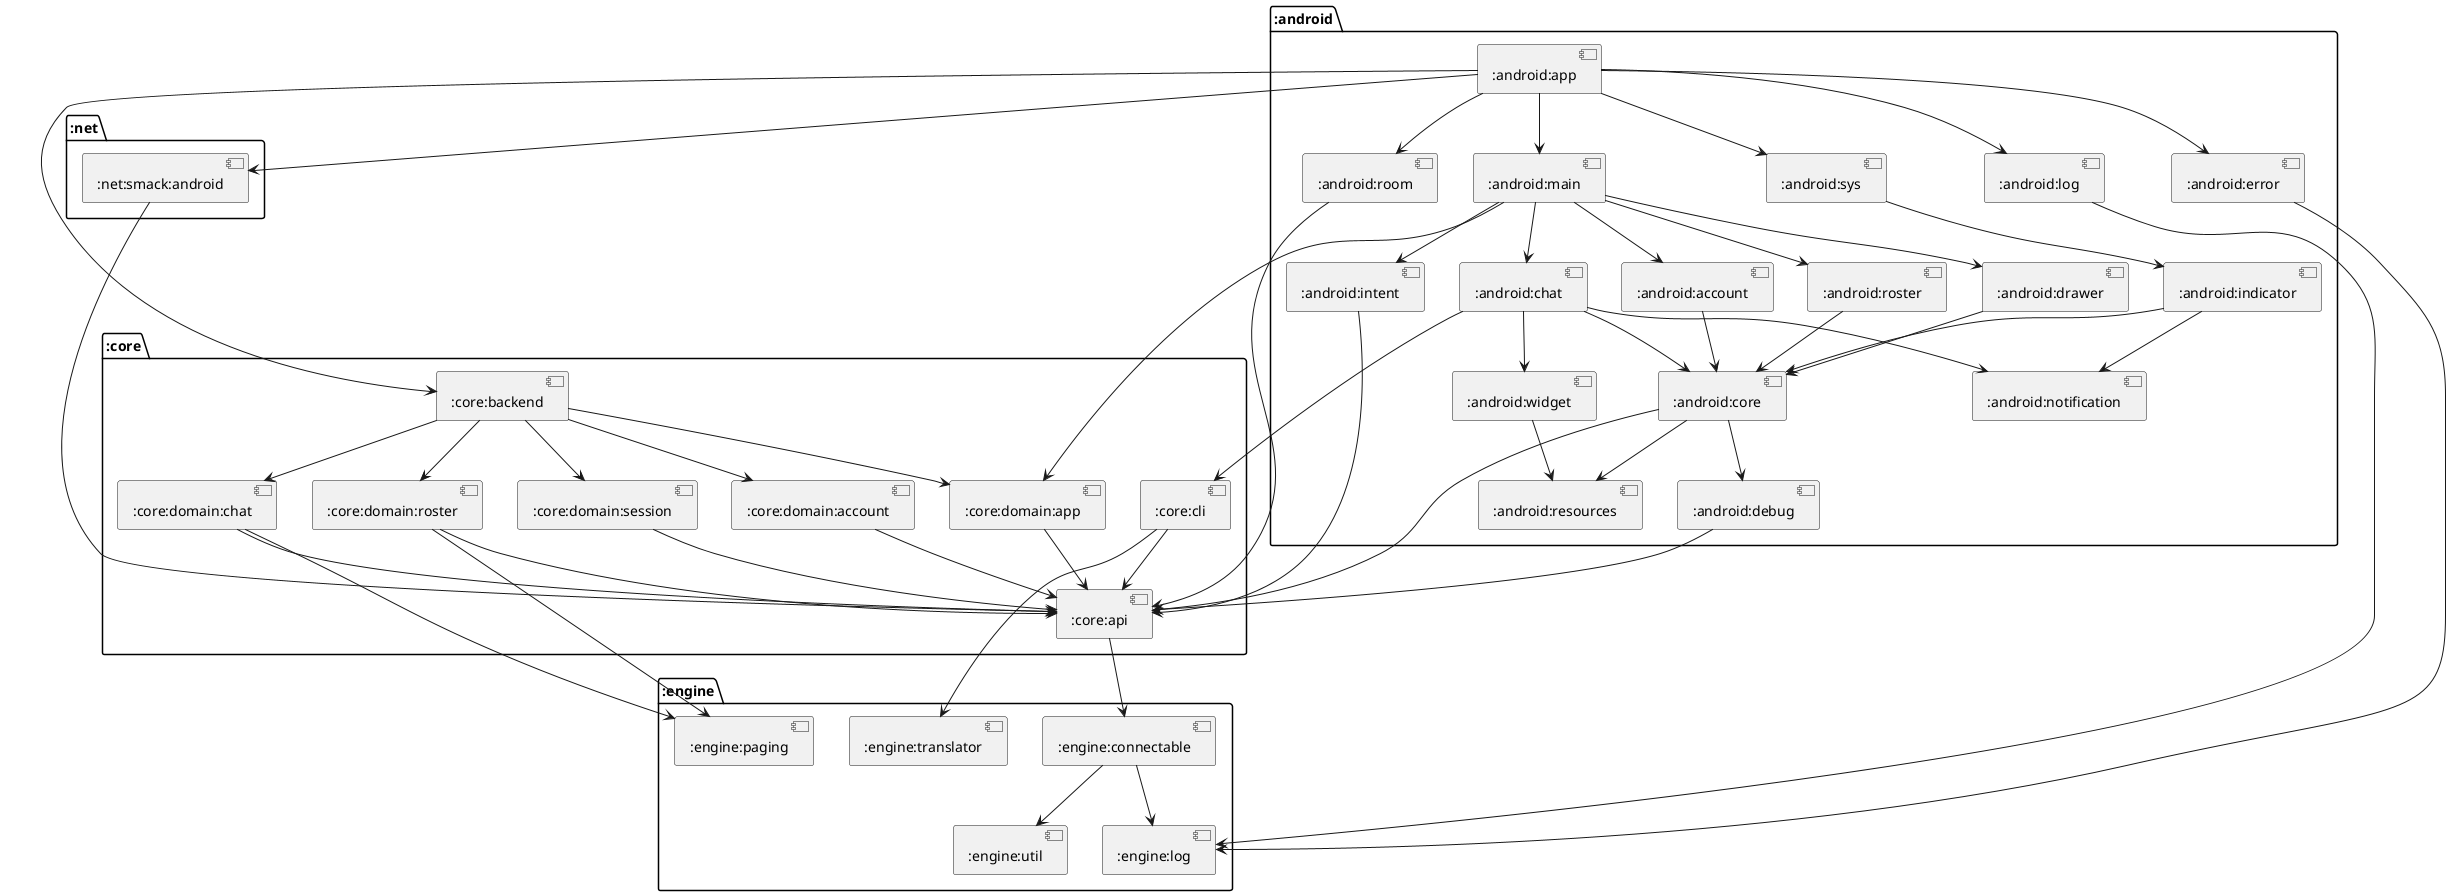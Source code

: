 @startuml
package ":core" {
[:core:backend]
[:core:domain:app]
[:core:domain:session]
[:core:domain:account]
[:core:domain:chat]
[:core:domain:roster]
[:core:api]
[:core:cli]
}
package ":net" {
[:net:smack:android]
}
package ":android" {
[:android:room]
[:android:sys]
[:android:log]
[:android:error]
[:android:main]
[:android:indicator]
[:android:core]
[:android:notification]
[:android:resources]
[:android:debug]
[:android:intent]
[:android:account]
[:android:roster]
[:android:chat]
[:android:drawer]
[:android:widget]
[:android:app]
}
package ":engine" {
[:engine:connectable]
[:engine:util]
[:engine:log]
[:engine:paging]
[:engine:translator]
}
[:core:backend] --> [:core:domain:app]
[:core:backend] --> [:core:domain:session]
[:core:backend] --> [:core:domain:account]
[:core:backend] --> [:core:domain:chat]
[:core:backend] --> [:core:domain:roster]
[:net:smack:android] --> [:core:api]
[:android:room] --> [:core:api]
[:android:sys] --> [:android:indicator]
[:android:log] --> [:engine:log]
[:android:error] --> [:engine:log]
[:android:main] --> [:android:intent]
[:android:main] --> [:android:account]
[:android:main] --> [:android:roster]
[:android:main] --> [:android:chat]
[:android:main] --> [:android:drawer]
[:android:main] --> [:core:domain:app]
[:core:domain:app] --> [:core:api]
[:core:domain:session] --> [:core:api]
[:core:domain:account] --> [:core:api]
[:core:domain:chat] --> [:engine:paging]
[:core:domain:chat] --> [:core:api]
[:core:domain:roster] --> [:engine:paging]
[:core:domain:roster] --> [:core:api]
[:core:api] --> [:engine:connectable]
[:engine:connectable] --> [:engine:util]
[:engine:connectable] --> [:engine:log]
[:android:indicator] --> [:android:core]
[:android:indicator] --> [:android:notification]
[:android:core] --> [:core:api]
[:android:core] --> [:android:resources]
[:android:core] --> [:android:debug]
[:android:debug] --> [:core:api]
[:android:intent] --> [:core:api]
[:android:account] --> [:android:core]
[:android:roster] --> [:android:core]
[:android:chat] --> [:android:core]
[:android:chat] --> [:android:notification]
[:android:chat] --> [:android:widget]
[:android:chat] --> [:core:cli]
[:android:drawer] --> [:android:core]
[:android:widget] --> [:android:resources]
[:core:cli] --> [:engine:translator]
[:core:cli] --> [:core:api]
[:android:app] --> [:core:backend]
[:android:app] --> [:net:smack:android]
[:android:app] --> [:android:room]
[:android:app] --> [:android:sys]
[:android:app] --> [:android:log]
[:android:app] --> [:android:error]
[:android:app] --> [:android:main]
@enduml
